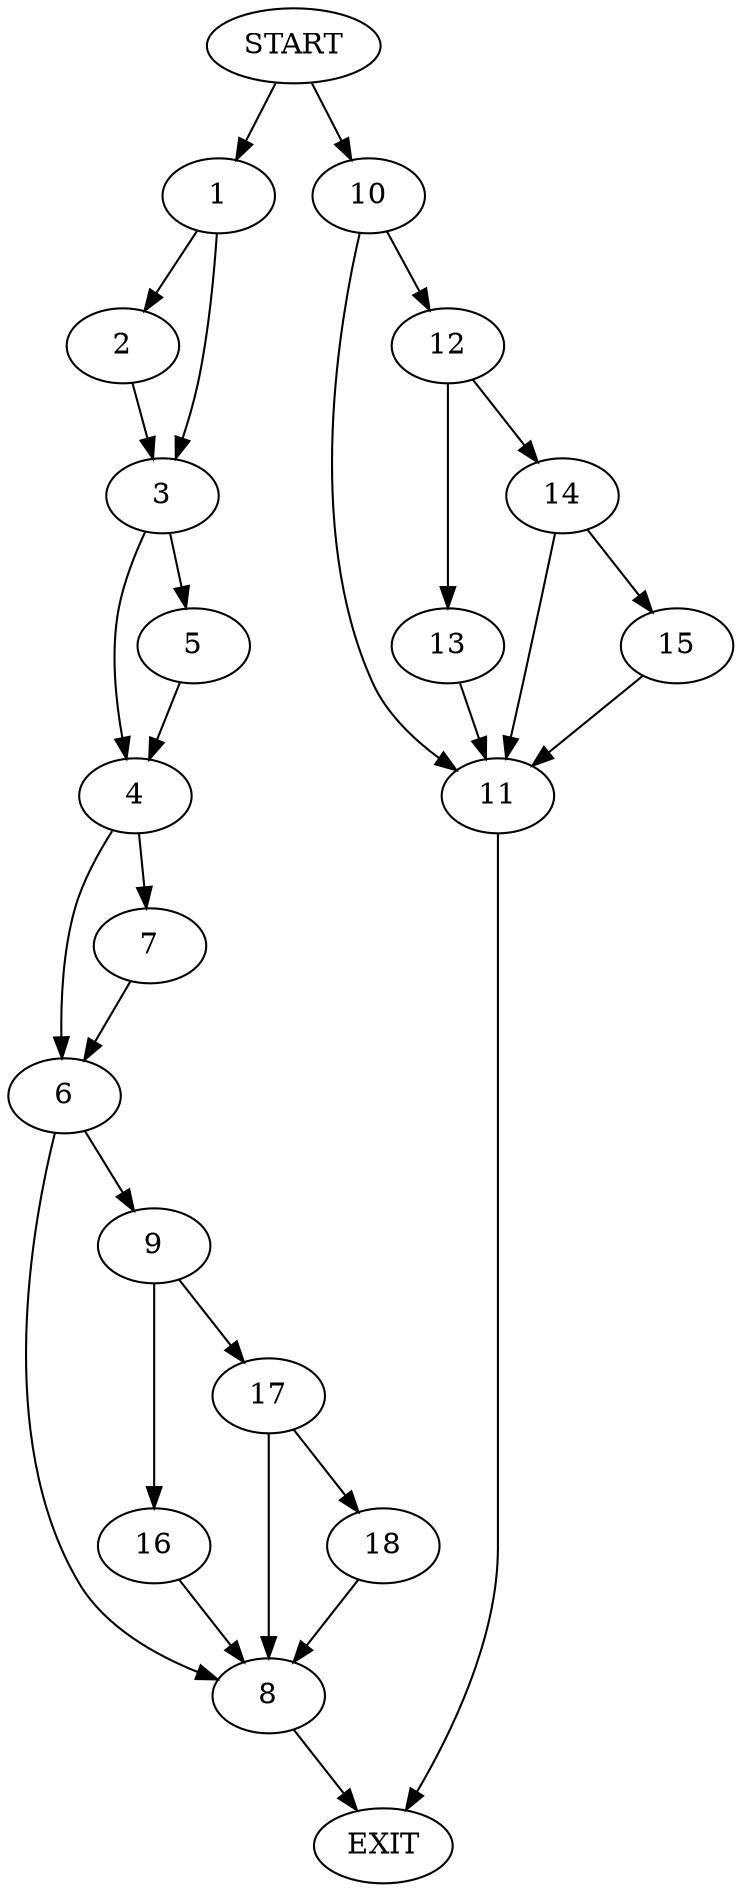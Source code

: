 digraph {
0 [label="START"]
19 [label="EXIT"]
0 -> 1
1 -> 2
1 -> 3
2 -> 3
3 -> 4
3 -> 5
5 -> 4
4 -> 6
4 -> 7
7 -> 6
6 -> 8
6 -> 9
0 -> 10
10 -> 11
10 -> 12
11 -> 19
12 -> 13
12 -> 14
13 -> 11
14 -> 11
14 -> 15
15 -> 11
8 -> 19
9 -> 16
9 -> 17
17 -> 8
17 -> 18
16 -> 8
18 -> 8
}
